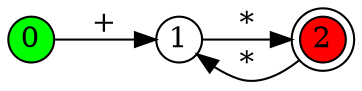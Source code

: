 digraph g
{
rankdir=LR
node [shape=circle fixedsize=true width=0.3]
0 [fillcolor=green; style=filled;]
2 [fillcolor=red; style=filled; shape=doublecircle]
0 -> 1 [label="+"]
1 -> 2 [label="*"]
2 -> 1 [label="*"]
}